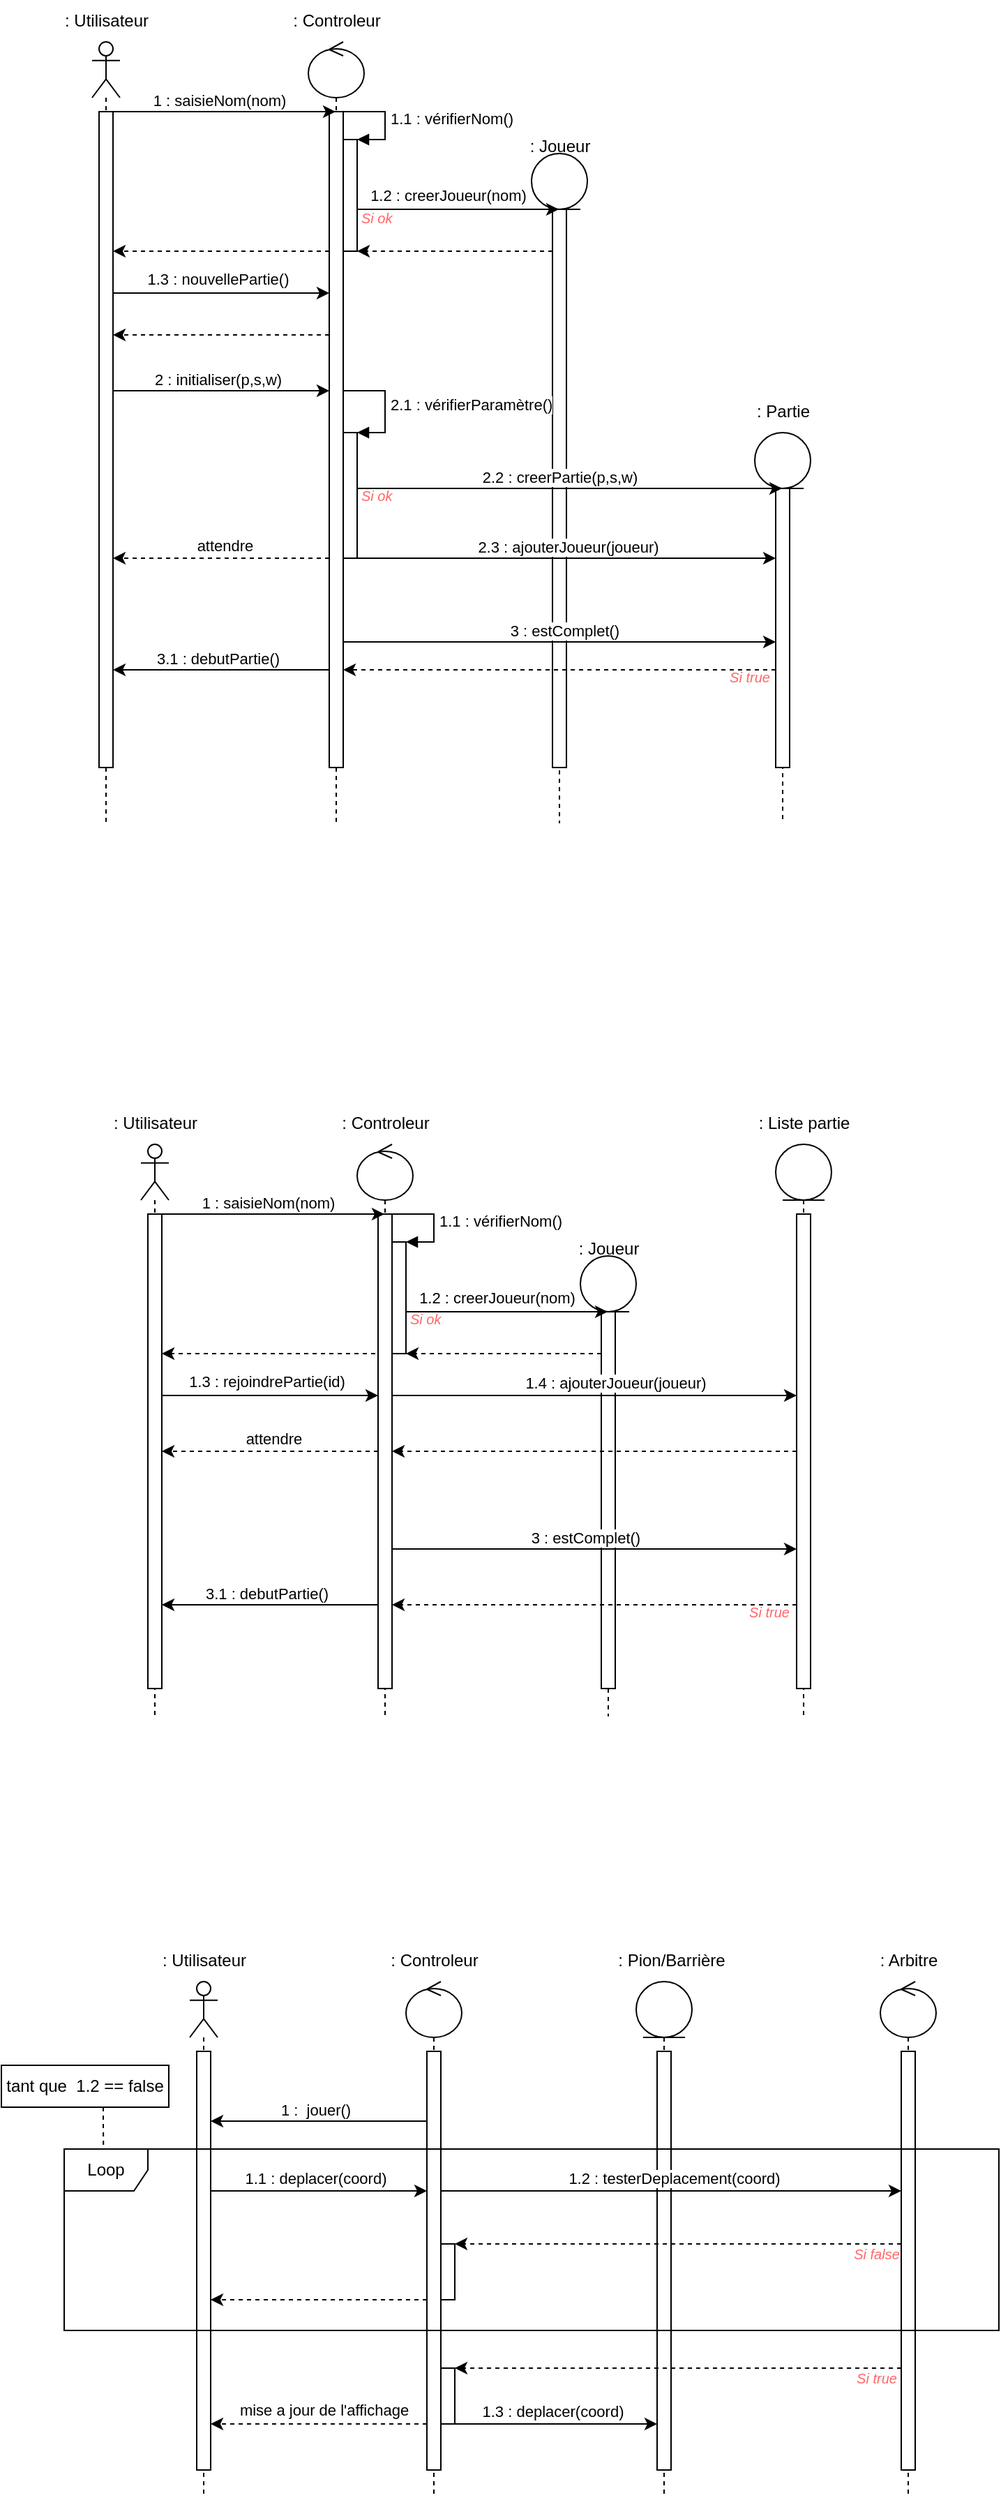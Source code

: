 <mxfile version="21.1.4" type="github">
  <diagram name="Page-1" id="2YBvvXClWsGukQMizWep">
    <mxGraphModel dx="1500" dy="864" grid="1" gridSize="10" guides="1" tooltips="1" connect="1" arrows="1" fold="1" page="1" pageScale="1" pageWidth="850" pageHeight="1100" math="0" shadow="0">
      <root>
        <mxCell id="0" />
        <mxCell id="1" parent="0" />
        <mxCell id="uVXBUryUWw3osGIclSlN-1" value="" style="shape=umlLifeline;perimeter=lifelinePerimeter;whiteSpace=wrap;html=1;container=1;dropTarget=0;collapsible=0;recursiveResize=0;outlineConnect=0;portConstraint=eastwest;newEdgeStyle={&quot;edgeStyle&quot;:&quot;elbowEdgeStyle&quot;,&quot;elbow&quot;:&quot;vertical&quot;,&quot;curved&quot;:0,&quot;rounded&quot;:0};participant=umlActor;" parent="1" vertex="1">
          <mxGeometry x="110" y="120" width="20" height="560" as="geometry" />
        </mxCell>
        <mxCell id="uVXBUryUWw3osGIclSlN-98" style="edgeStyle=elbowEdgeStyle;rounded=0;orthogonalLoop=1;jettySize=auto;html=1;elbow=vertical;curved=0;" parent="uVXBUryUWw3osGIclSlN-1" source="uVXBUryUWw3osGIclSlN-17" edge="1">
          <mxGeometry relative="1" as="geometry">
            <mxPoint x="170" y="180" as="targetPoint" />
          </mxGeometry>
        </mxCell>
        <mxCell id="uVXBUryUWw3osGIclSlN-99" value="1.3 : nouvellePartie()" style="edgeLabel;html=1;align=center;verticalAlign=middle;resizable=0;points=[];" parent="uVXBUryUWw3osGIclSlN-98" vertex="1" connectable="0">
          <mxGeometry x="-0.54" relative="1" as="geometry">
            <mxPoint x="39" y="-10" as="offset" />
          </mxGeometry>
        </mxCell>
        <mxCell id="uVXBUryUWw3osGIclSlN-17" value="" style="html=1;points=[];perimeter=orthogonalPerimeter;outlineConnect=0;targetShapes=umlLifeline;portConstraint=eastwest;newEdgeStyle={&quot;edgeStyle&quot;:&quot;elbowEdgeStyle&quot;,&quot;elbow&quot;:&quot;vertical&quot;,&quot;curved&quot;:0,&quot;rounded&quot;:0};" parent="uVXBUryUWw3osGIclSlN-1" vertex="1">
          <mxGeometry x="5" y="50" width="10" height="470" as="geometry" />
        </mxCell>
        <mxCell id="uVXBUryUWw3osGIclSlN-2" value="" style="shape=umlLifeline;perimeter=lifelinePerimeter;whiteSpace=wrap;html=1;container=1;dropTarget=0;collapsible=0;recursiveResize=0;outlineConnect=0;portConstraint=eastwest;newEdgeStyle={&quot;edgeStyle&quot;:&quot;elbowEdgeStyle&quot;,&quot;elbow&quot;:&quot;vertical&quot;,&quot;curved&quot;:0,&quot;rounded&quot;:0};participant=umlEntity;" parent="1" vertex="1">
          <mxGeometry x="425" y="200" width="40" height="480" as="geometry" />
        </mxCell>
        <mxCell id="uVXBUryUWw3osGIclSlN-23" value="" style="html=1;points=[];perimeter=orthogonalPerimeter;outlineConnect=0;targetShapes=umlLifeline;portConstraint=eastwest;newEdgeStyle={&quot;edgeStyle&quot;:&quot;elbowEdgeStyle&quot;,&quot;elbow&quot;:&quot;vertical&quot;,&quot;curved&quot;:0,&quot;rounded&quot;:0};" parent="uVXBUryUWw3osGIclSlN-2" vertex="1">
          <mxGeometry x="15" y="40" width="10" height="400" as="geometry" />
        </mxCell>
        <mxCell id="uVXBUryUWw3osGIclSlN-3" value=": Utilisateur" style="text;html=1;align=center;verticalAlign=middle;resizable=0;points=[];autosize=1;strokeColor=none;fillColor=none;" parent="1" vertex="1">
          <mxGeometry x="80" y="90" width="80" height="30" as="geometry" />
        </mxCell>
        <mxCell id="uVXBUryUWw3osGIclSlN-4" value=": Joueur" style="text;html=1;align=center;verticalAlign=middle;resizable=0;points=[];autosize=1;strokeColor=none;fillColor=none;" parent="1" vertex="1">
          <mxGeometry x="410" y="180" width="70" height="30" as="geometry" />
        </mxCell>
        <mxCell id="uVXBUryUWw3osGIclSlN-5" value="" style="shape=umlLifeline;perimeter=lifelinePerimeter;whiteSpace=wrap;html=1;container=1;dropTarget=0;collapsible=0;recursiveResize=0;outlineConnect=0;portConstraint=eastwest;newEdgeStyle={&quot;edgeStyle&quot;:&quot;elbowEdgeStyle&quot;,&quot;elbow&quot;:&quot;vertical&quot;,&quot;curved&quot;:0,&quot;rounded&quot;:0};participant=umlEntity;" parent="1" vertex="1">
          <mxGeometry x="585" y="400" width="40" height="280" as="geometry" />
        </mxCell>
        <mxCell id="uVXBUryUWw3osGIclSlN-35" value="" style="html=1;points=[];perimeter=orthogonalPerimeter;outlineConnect=0;targetShapes=umlLifeline;portConstraint=eastwest;newEdgeStyle={&quot;edgeStyle&quot;:&quot;elbowEdgeStyle&quot;,&quot;elbow&quot;:&quot;vertical&quot;,&quot;curved&quot;:0,&quot;rounded&quot;:0};" parent="uVXBUryUWw3osGIclSlN-5" vertex="1">
          <mxGeometry x="15" y="40" width="10" height="200" as="geometry" />
        </mxCell>
        <mxCell id="uVXBUryUWw3osGIclSlN-6" value=": Partie" style="text;html=1;align=center;verticalAlign=middle;resizable=0;points=[];autosize=1;strokeColor=none;fillColor=none;" parent="1" vertex="1">
          <mxGeometry x="575" y="370" width="60" height="30" as="geometry" />
        </mxCell>
        <mxCell id="uVXBUryUWw3osGIclSlN-9" value="" style="shape=umlLifeline;perimeter=lifelinePerimeter;whiteSpace=wrap;html=1;container=1;dropTarget=0;collapsible=0;recursiveResize=0;outlineConnect=0;portConstraint=eastwest;newEdgeStyle={&quot;edgeStyle&quot;:&quot;elbowEdgeStyle&quot;,&quot;elbow&quot;:&quot;vertical&quot;,&quot;curved&quot;:0,&quot;rounded&quot;:0};participant=umlControl;" parent="1" vertex="1">
          <mxGeometry x="265" y="120" width="40" height="560" as="geometry" />
        </mxCell>
        <mxCell id="uVXBUryUWw3osGIclSlN-18" value="" style="html=1;points=[];perimeter=orthogonalPerimeter;outlineConnect=0;targetShapes=umlLifeline;portConstraint=eastwest;newEdgeStyle={&quot;edgeStyle&quot;:&quot;elbowEdgeStyle&quot;,&quot;elbow&quot;:&quot;vertical&quot;,&quot;curved&quot;:0,&quot;rounded&quot;:0};" parent="uVXBUryUWw3osGIclSlN-9" vertex="1">
          <mxGeometry x="15" y="50" width="10" height="470" as="geometry" />
        </mxCell>
        <mxCell id="uVXBUryUWw3osGIclSlN-19" value="" style="html=1;points=[];perimeter=orthogonalPerimeter;outlineConnect=0;targetShapes=umlLifeline;portConstraint=eastwest;newEdgeStyle={&quot;edgeStyle&quot;:&quot;elbowEdgeStyle&quot;,&quot;elbow&quot;:&quot;vertical&quot;,&quot;curved&quot;:0,&quot;rounded&quot;:0};" parent="uVXBUryUWw3osGIclSlN-9" vertex="1">
          <mxGeometry x="25" y="70" width="10" height="80" as="geometry" />
        </mxCell>
        <mxCell id="uVXBUryUWw3osGIclSlN-20" value="1.1 : vérifierNom()" style="html=1;align=left;spacingLeft=2;endArrow=block;rounded=0;edgeStyle=orthogonalEdgeStyle;curved=0;rounded=0;" parent="uVXBUryUWw3osGIclSlN-9" source="uVXBUryUWw3osGIclSlN-18" target="uVXBUryUWw3osGIclSlN-19" edge="1">
          <mxGeometry relative="1" as="geometry">
            <mxPoint x="45" y="70" as="sourcePoint" />
            <Array as="points">
              <mxPoint x="55" y="50" />
              <mxPoint x="55" y="70" />
            </Array>
          </mxGeometry>
        </mxCell>
        <mxCell id="uVXBUryUWw3osGIclSlN-31" value="" style="html=1;points=[];perimeter=orthogonalPerimeter;outlineConnect=0;targetShapes=umlLifeline;portConstraint=eastwest;newEdgeStyle={&quot;edgeStyle&quot;:&quot;elbowEdgeStyle&quot;,&quot;elbow&quot;:&quot;vertical&quot;,&quot;curved&quot;:0,&quot;rounded&quot;:0};" parent="uVXBUryUWw3osGIclSlN-9" vertex="1">
          <mxGeometry x="25" y="280" width="10" height="90" as="geometry" />
        </mxCell>
        <mxCell id="uVXBUryUWw3osGIclSlN-32" value="2.1 : vérifierParamètre()" style="html=1;align=left;spacingLeft=2;endArrow=block;rounded=0;edgeStyle=orthogonalEdgeStyle;curved=0;rounded=0;" parent="uVXBUryUWw3osGIclSlN-9" source="uVXBUryUWw3osGIclSlN-18" target="uVXBUryUWw3osGIclSlN-31" edge="1">
          <mxGeometry relative="1" as="geometry">
            <mxPoint x="45" y="300" as="sourcePoint" />
            <Array as="points">
              <mxPoint x="55" y="250" />
              <mxPoint x="55" y="280" />
            </Array>
          </mxGeometry>
        </mxCell>
        <mxCell id="uVXBUryUWw3osGIclSlN-10" value=": Controleur" style="text;html=1;align=center;verticalAlign=middle;resizable=0;points=[];autosize=1;strokeColor=none;fillColor=none;" parent="1" vertex="1">
          <mxGeometry x="240" y="90" width="90" height="30" as="geometry" />
        </mxCell>
        <mxCell id="uVXBUryUWw3osGIclSlN-11" style="edgeStyle=elbowEdgeStyle;rounded=0;orthogonalLoop=1;jettySize=auto;html=1;elbow=vertical;curved=0;" parent="1" source="uVXBUryUWw3osGIclSlN-1" target="uVXBUryUWw3osGIclSlN-9" edge="1">
          <mxGeometry relative="1" as="geometry">
            <Array as="points">
              <mxPoint x="230" y="170" />
              <mxPoint x="210" y="200" />
            </Array>
          </mxGeometry>
        </mxCell>
        <mxCell id="uVXBUryUWw3osGIclSlN-14" value="1 : saisieNom(nom)" style="edgeLabel;html=1;align=center;verticalAlign=middle;resizable=0;points=[];" parent="uVXBUryUWw3osGIclSlN-11" vertex="1" connectable="0">
          <mxGeometry x="-0.254" y="2" relative="1" as="geometry">
            <mxPoint x="19" y="-6" as="offset" />
          </mxGeometry>
        </mxCell>
        <mxCell id="uVXBUryUWw3osGIclSlN-21" style="edgeStyle=elbowEdgeStyle;rounded=0;orthogonalLoop=1;jettySize=auto;html=1;elbow=vertical;curved=0;" parent="1" target="uVXBUryUWw3osGIclSlN-2" edge="1">
          <mxGeometry relative="1" as="geometry">
            <mxPoint x="300" y="270" as="sourcePoint" />
            <Array as="points">
              <mxPoint x="420" y="240" />
              <mxPoint x="410" y="270" />
            </Array>
          </mxGeometry>
        </mxCell>
        <mxCell id="uVXBUryUWw3osGIclSlN-22" value="1.2 : creerJoueur(nom)" style="edgeLabel;html=1;align=center;verticalAlign=middle;resizable=0;points=[];" parent="uVXBUryUWw3osGIclSlN-21" vertex="1" connectable="0">
          <mxGeometry x="-0.07" y="1" relative="1" as="geometry">
            <mxPoint x="14" y="-9" as="offset" />
          </mxGeometry>
        </mxCell>
        <mxCell id="uVXBUryUWw3osGIclSlN-24" style="edgeStyle=elbowEdgeStyle;rounded=0;orthogonalLoop=1;jettySize=auto;html=1;elbow=vertical;curved=0;dashed=1;" parent="1" source="uVXBUryUWw3osGIclSlN-23" target="uVXBUryUWw3osGIclSlN-19" edge="1">
          <mxGeometry relative="1" as="geometry">
            <mxPoint x="300" y="300" as="targetPoint" />
            <Array as="points">
              <mxPoint x="390" y="270" />
              <mxPoint x="340" y="290" />
              <mxPoint x="380" y="300" />
              <mxPoint x="370" y="290" />
              <mxPoint x="340" y="300" />
              <mxPoint x="350" y="300" />
            </Array>
          </mxGeometry>
        </mxCell>
        <mxCell id="uVXBUryUWw3osGIclSlN-27" style="edgeStyle=elbowEdgeStyle;rounded=0;orthogonalLoop=1;jettySize=auto;html=1;elbow=vertical;curved=0;dashed=1;" parent="1" source="uVXBUryUWw3osGIclSlN-18" target="uVXBUryUWw3osGIclSlN-17" edge="1">
          <mxGeometry relative="1" as="geometry">
            <Array as="points">
              <mxPoint x="220" y="330" />
              <mxPoint x="270" y="340" />
              <mxPoint x="210" y="330" />
              <mxPoint x="200" y="310" />
              <mxPoint x="170" y="310" />
            </Array>
          </mxGeometry>
        </mxCell>
        <mxCell id="uVXBUryUWw3osGIclSlN-29" style="edgeStyle=elbowEdgeStyle;rounded=0;orthogonalLoop=1;jettySize=auto;html=1;elbow=vertical;curved=0;" parent="1" source="uVXBUryUWw3osGIclSlN-17" target="uVXBUryUWw3osGIclSlN-18" edge="1">
          <mxGeometry relative="1" as="geometry">
            <Array as="points">
              <mxPoint x="210" y="370" />
            </Array>
          </mxGeometry>
        </mxCell>
        <mxCell id="uVXBUryUWw3osGIclSlN-30" value="2 : initialiser(p,s,w)" style="edgeLabel;html=1;align=center;verticalAlign=middle;resizable=0;points=[];" parent="uVXBUryUWw3osGIclSlN-29" vertex="1" connectable="0">
          <mxGeometry x="-0.11" y="4" relative="1" as="geometry">
            <mxPoint x="6" y="-4" as="offset" />
          </mxGeometry>
        </mxCell>
        <mxCell id="uVXBUryUWw3osGIclSlN-33" value="&lt;font style=&quot;font-size: 10px;&quot;&gt;&lt;i&gt;Si ok&amp;nbsp;&lt;/i&gt;&lt;/font&gt;" style="text;html=1;align=center;verticalAlign=middle;resizable=0;points=[];autosize=1;strokeColor=none;fillColor=none;fontColor=#FF6666;" parent="1" vertex="1">
          <mxGeometry x="290" y="231" width="50" height="30" as="geometry" />
        </mxCell>
        <mxCell id="uVXBUryUWw3osGIclSlN-34" style="edgeStyle=elbowEdgeStyle;rounded=0;orthogonalLoop=1;jettySize=auto;html=1;elbow=vertical;curved=0;" parent="1" source="uVXBUryUWw3osGIclSlN-31" target="uVXBUryUWw3osGIclSlN-5" edge="1">
          <mxGeometry relative="1" as="geometry">
            <Array as="points">
              <mxPoint x="430" y="440" />
            </Array>
          </mxGeometry>
        </mxCell>
        <mxCell id="uVXBUryUWw3osGIclSlN-37" value="2.2 : creerPartie(p,s,w)" style="edgeLabel;html=1;align=center;verticalAlign=middle;resizable=0;points=[];" parent="uVXBUryUWw3osGIclSlN-34" vertex="1" connectable="0">
          <mxGeometry x="-0.337" y="4" relative="1" as="geometry">
            <mxPoint x="44" y="-4" as="offset" />
          </mxGeometry>
        </mxCell>
        <mxCell id="uVXBUryUWw3osGIclSlN-36" value="&lt;font style=&quot;font-size: 10px;&quot;&gt;&lt;i&gt;Si ok&amp;nbsp;&lt;/i&gt;&lt;/font&gt;" style="text;html=1;align=center;verticalAlign=middle;resizable=0;points=[];autosize=1;strokeColor=none;fillColor=none;fontColor=#FF6666;" parent="1" vertex="1">
          <mxGeometry x="290" y="430" width="50" height="30" as="geometry" />
        </mxCell>
        <mxCell id="uVXBUryUWw3osGIclSlN-39" style="edgeStyle=elbowEdgeStyle;rounded=0;orthogonalLoop=1;jettySize=auto;html=1;elbow=vertical;curved=0;dashed=1;" parent="1" source="uVXBUryUWw3osGIclSlN-18" target="uVXBUryUWw3osGIclSlN-17" edge="1">
          <mxGeometry relative="1" as="geometry">
            <mxPoint x="160" y="510" as="targetPoint" />
            <Array as="points">
              <mxPoint x="210" y="490" />
            </Array>
          </mxGeometry>
        </mxCell>
        <mxCell id="uVXBUryUWw3osGIclSlN-47" value="attendre" style="edgeLabel;html=1;align=center;verticalAlign=middle;resizable=0;points=[];" parent="uVXBUryUWw3osGIclSlN-39" vertex="1" connectable="0">
          <mxGeometry x="0.419" y="3" relative="1" as="geometry">
            <mxPoint x="35" y="-12" as="offset" />
          </mxGeometry>
        </mxCell>
        <mxCell id="uVXBUryUWw3osGIclSlN-44" style="edgeStyle=elbowEdgeStyle;rounded=0;orthogonalLoop=1;jettySize=auto;html=1;elbow=vertical;curved=0;startArrow=classic;startFill=1;endArrow=none;endFill=0;" parent="1" source="uVXBUryUWw3osGIclSlN-35" target="uVXBUryUWw3osGIclSlN-31" edge="1">
          <mxGeometry relative="1" as="geometry">
            <Array as="points">
              <mxPoint x="530" y="490" />
            </Array>
          </mxGeometry>
        </mxCell>
        <mxCell id="uVXBUryUWw3osGIclSlN-45" value="2.3 : ajouterJoueur(joueur)" style="edgeLabel;html=1;align=center;verticalAlign=middle;resizable=0;points=[];" parent="uVXBUryUWw3osGIclSlN-44" vertex="1" connectable="0">
          <mxGeometry x="-0.253" y="-2" relative="1" as="geometry">
            <mxPoint x="-37" y="-6" as="offset" />
          </mxGeometry>
        </mxCell>
        <mxCell id="uVXBUryUWw3osGIclSlN-49" style="edgeStyle=elbowEdgeStyle;rounded=0;orthogonalLoop=1;jettySize=auto;html=1;elbow=vertical;curved=0;" parent="1" source="uVXBUryUWw3osGIclSlN-18" edge="1">
          <mxGeometry relative="1" as="geometry">
            <mxPoint x="600" y="550" as="targetPoint" />
            <Array as="points">
              <mxPoint x="500" y="550" />
            </Array>
          </mxGeometry>
        </mxCell>
        <mxCell id="uVXBUryUWw3osGIclSlN-50" value="3 : estComplet()&amp;nbsp;" style="edgeLabel;html=1;align=center;verticalAlign=middle;resizable=0;points=[];" parent="uVXBUryUWw3osGIclSlN-49" vertex="1" connectable="0">
          <mxGeometry x="0.249" y="2" relative="1" as="geometry">
            <mxPoint x="-34" y="-6" as="offset" />
          </mxGeometry>
        </mxCell>
        <mxCell id="uVXBUryUWw3osGIclSlN-51" style="edgeStyle=elbowEdgeStyle;rounded=0;orthogonalLoop=1;jettySize=auto;html=1;elbow=vertical;curved=0;dashed=1;" parent="1" source="uVXBUryUWw3osGIclSlN-35" target="uVXBUryUWw3osGIclSlN-18" edge="1">
          <mxGeometry relative="1" as="geometry">
            <mxPoint x="320" y="610" as="targetPoint" />
            <Array as="points">
              <mxPoint x="560" y="570" />
              <mxPoint x="530" y="580" />
              <mxPoint x="440" y="610" />
            </Array>
          </mxGeometry>
        </mxCell>
        <mxCell id="uVXBUryUWw3osGIclSlN-53" style="edgeStyle=elbowEdgeStyle;rounded=0;orthogonalLoop=1;jettySize=auto;html=1;elbow=vertical;curved=0;" parent="1" source="uVXBUryUWw3osGIclSlN-18" target="uVXBUryUWw3osGIclSlN-17" edge="1">
          <mxGeometry relative="1" as="geometry">
            <mxPoint x="130" y="570" as="targetPoint" />
            <Array as="points">
              <mxPoint x="210" y="570" />
            </Array>
          </mxGeometry>
        </mxCell>
        <mxCell id="uVXBUryUWw3osGIclSlN-54" value="3.1 : debutPartie()" style="edgeLabel;html=1;align=center;verticalAlign=middle;resizable=0;points=[];" parent="uVXBUryUWw3osGIclSlN-53" vertex="1" connectable="0">
          <mxGeometry x="0.166" y="3" relative="1" as="geometry">
            <mxPoint x="10" y="-11" as="offset" />
          </mxGeometry>
        </mxCell>
        <mxCell id="uVXBUryUWw3osGIclSlN-55" value="&lt;font style=&quot;font-size: 10px;&quot;&gt;&lt;i&gt;Si true&lt;/i&gt;&lt;/font&gt;" style="text;html=1;align=center;verticalAlign=middle;resizable=0;points=[];autosize=1;strokeColor=none;fillColor=none;fontColor=#FF6666;" parent="1" vertex="1">
          <mxGeometry x="556" y="560" width="50" height="30" as="geometry" />
        </mxCell>
        <mxCell id="uVXBUryUWw3osGIclSlN-96" style="edgeStyle=elbowEdgeStyle;rounded=0;orthogonalLoop=1;jettySize=auto;html=1;elbow=vertical;curved=0;dashed=1;" parent="1" target="uVXBUryUWw3osGIclSlN-17" edge="1">
          <mxGeometry relative="1" as="geometry">
            <mxPoint x="280" y="270" as="sourcePoint" />
            <Array as="points">
              <mxPoint x="200" y="270" />
              <mxPoint x="240" y="310" />
            </Array>
          </mxGeometry>
        </mxCell>
        <mxCell id="uVXBUryUWw3osGIclSlN-100" value="" style="shape=umlLifeline;perimeter=lifelinePerimeter;whiteSpace=wrap;html=1;container=1;dropTarget=0;collapsible=0;recursiveResize=0;outlineConnect=0;portConstraint=eastwest;newEdgeStyle={&quot;edgeStyle&quot;:&quot;elbowEdgeStyle&quot;,&quot;elbow&quot;:&quot;vertical&quot;,&quot;curved&quot;:0,&quot;rounded&quot;:0};participant=umlActor;" parent="1" vertex="1">
          <mxGeometry x="145" y="910" width="20" height="410" as="geometry" />
        </mxCell>
        <mxCell id="uVXBUryUWw3osGIclSlN-101" style="edgeStyle=elbowEdgeStyle;rounded=0;orthogonalLoop=1;jettySize=auto;html=1;elbow=vertical;curved=0;" parent="uVXBUryUWw3osGIclSlN-100" source="uVXBUryUWw3osGIclSlN-103" edge="1">
          <mxGeometry relative="1" as="geometry">
            <mxPoint x="170" y="180" as="targetPoint" />
          </mxGeometry>
        </mxCell>
        <mxCell id="uVXBUryUWw3osGIclSlN-102" value="1.3 : rejoindrePartie(id)" style="edgeLabel;html=1;align=center;verticalAlign=middle;resizable=0;points=[];" parent="uVXBUryUWw3osGIclSlN-101" vertex="1" connectable="0">
          <mxGeometry x="-0.54" relative="1" as="geometry">
            <mxPoint x="39" y="-10" as="offset" />
          </mxGeometry>
        </mxCell>
        <mxCell id="uVXBUryUWw3osGIclSlN-103" value="" style="html=1;points=[];perimeter=orthogonalPerimeter;outlineConnect=0;targetShapes=umlLifeline;portConstraint=eastwest;newEdgeStyle={&quot;edgeStyle&quot;:&quot;elbowEdgeStyle&quot;,&quot;elbow&quot;:&quot;vertical&quot;,&quot;curved&quot;:0,&quot;rounded&quot;:0};" parent="uVXBUryUWw3osGIclSlN-100" vertex="1">
          <mxGeometry x="5" y="50" width="10" height="340" as="geometry" />
        </mxCell>
        <mxCell id="uVXBUryUWw3osGIclSlN-104" value="" style="shape=umlLifeline;perimeter=lifelinePerimeter;whiteSpace=wrap;html=1;container=1;dropTarget=0;collapsible=0;recursiveResize=0;outlineConnect=0;portConstraint=eastwest;newEdgeStyle={&quot;edgeStyle&quot;:&quot;elbowEdgeStyle&quot;,&quot;elbow&quot;:&quot;vertical&quot;,&quot;curved&quot;:0,&quot;rounded&quot;:0};participant=umlEntity;" parent="1" vertex="1">
          <mxGeometry x="460" y="990" width="40" height="330" as="geometry" />
        </mxCell>
        <mxCell id="uVXBUryUWw3osGIclSlN-105" value="" style="html=1;points=[];perimeter=orthogonalPerimeter;outlineConnect=0;targetShapes=umlLifeline;portConstraint=eastwest;newEdgeStyle={&quot;edgeStyle&quot;:&quot;elbowEdgeStyle&quot;,&quot;elbow&quot;:&quot;vertical&quot;,&quot;curved&quot;:0,&quot;rounded&quot;:0};" parent="uVXBUryUWw3osGIclSlN-104" vertex="1">
          <mxGeometry x="15" y="40" width="10" height="270" as="geometry" />
        </mxCell>
        <mxCell id="uVXBUryUWw3osGIclSlN-106" value=": Utilisateur" style="text;html=1;align=center;verticalAlign=middle;resizable=0;points=[];autosize=1;strokeColor=none;fillColor=none;" parent="1" vertex="1">
          <mxGeometry x="115" y="880" width="80" height="30" as="geometry" />
        </mxCell>
        <mxCell id="uVXBUryUWw3osGIclSlN-107" value=": Joueur" style="text;html=1;align=center;verticalAlign=middle;resizable=0;points=[];autosize=1;strokeColor=none;fillColor=none;" parent="1" vertex="1">
          <mxGeometry x="445" y="970" width="70" height="30" as="geometry" />
        </mxCell>
        <mxCell id="uVXBUryUWw3osGIclSlN-108" value="" style="shape=umlLifeline;perimeter=lifelinePerimeter;whiteSpace=wrap;html=1;container=1;dropTarget=0;collapsible=0;recursiveResize=0;outlineConnect=0;portConstraint=eastwest;newEdgeStyle={&quot;edgeStyle&quot;:&quot;elbowEdgeStyle&quot;,&quot;elbow&quot;:&quot;vertical&quot;,&quot;curved&quot;:0,&quot;rounded&quot;:0};participant=umlEntity;" parent="1" vertex="1">
          <mxGeometry x="600" y="910" width="40" height="410" as="geometry" />
        </mxCell>
        <mxCell id="uVXBUryUWw3osGIclSlN-109" value="" style="html=1;points=[];perimeter=orthogonalPerimeter;outlineConnect=0;targetShapes=umlLifeline;portConstraint=eastwest;newEdgeStyle={&quot;edgeStyle&quot;:&quot;elbowEdgeStyle&quot;,&quot;elbow&quot;:&quot;vertical&quot;,&quot;curved&quot;:0,&quot;rounded&quot;:0};" parent="uVXBUryUWw3osGIclSlN-108" vertex="1">
          <mxGeometry x="15" y="50" width="10" height="340" as="geometry" />
        </mxCell>
        <mxCell id="uVXBUryUWw3osGIclSlN-110" value=": Liste partie" style="text;html=1;align=center;verticalAlign=middle;resizable=0;points=[];autosize=1;strokeColor=none;fillColor=none;" parent="1" vertex="1">
          <mxGeometry x="575" y="880" width="90" height="30" as="geometry" />
        </mxCell>
        <mxCell id="uVXBUryUWw3osGIclSlN-111" value="" style="shape=umlLifeline;perimeter=lifelinePerimeter;whiteSpace=wrap;html=1;container=1;dropTarget=0;collapsible=0;recursiveResize=0;outlineConnect=0;portConstraint=eastwest;newEdgeStyle={&quot;edgeStyle&quot;:&quot;elbowEdgeStyle&quot;,&quot;elbow&quot;:&quot;vertical&quot;,&quot;curved&quot;:0,&quot;rounded&quot;:0};participant=umlControl;" parent="1" vertex="1">
          <mxGeometry x="300" y="910" width="40" height="410" as="geometry" />
        </mxCell>
        <mxCell id="uVXBUryUWw3osGIclSlN-112" value="" style="html=1;points=[];perimeter=orthogonalPerimeter;outlineConnect=0;targetShapes=umlLifeline;portConstraint=eastwest;newEdgeStyle={&quot;edgeStyle&quot;:&quot;elbowEdgeStyle&quot;,&quot;elbow&quot;:&quot;vertical&quot;,&quot;curved&quot;:0,&quot;rounded&quot;:0};" parent="uVXBUryUWw3osGIclSlN-111" vertex="1">
          <mxGeometry x="15" y="50" width="10" height="340" as="geometry" />
        </mxCell>
        <mxCell id="uVXBUryUWw3osGIclSlN-113" value="" style="html=1;points=[];perimeter=orthogonalPerimeter;outlineConnect=0;targetShapes=umlLifeline;portConstraint=eastwest;newEdgeStyle={&quot;edgeStyle&quot;:&quot;elbowEdgeStyle&quot;,&quot;elbow&quot;:&quot;vertical&quot;,&quot;curved&quot;:0,&quot;rounded&quot;:0};" parent="uVXBUryUWw3osGIclSlN-111" vertex="1">
          <mxGeometry x="25" y="70" width="10" height="80" as="geometry" />
        </mxCell>
        <mxCell id="uVXBUryUWw3osGIclSlN-114" value="1.1 : vérifierNom()" style="html=1;align=left;spacingLeft=2;endArrow=block;rounded=0;edgeStyle=orthogonalEdgeStyle;curved=0;rounded=0;" parent="uVXBUryUWw3osGIclSlN-111" source="uVXBUryUWw3osGIclSlN-112" target="uVXBUryUWw3osGIclSlN-113" edge="1">
          <mxGeometry relative="1" as="geometry">
            <mxPoint x="45" y="70" as="sourcePoint" />
            <Array as="points">
              <mxPoint x="55" y="50" />
              <mxPoint x="55" y="70" />
            </Array>
          </mxGeometry>
        </mxCell>
        <mxCell id="uVXBUryUWw3osGIclSlN-117" value=": Controleur" style="text;html=1;align=center;verticalAlign=middle;resizable=0;points=[];autosize=1;strokeColor=none;fillColor=none;" parent="1" vertex="1">
          <mxGeometry x="275" y="880" width="90" height="30" as="geometry" />
        </mxCell>
        <mxCell id="uVXBUryUWw3osGIclSlN-118" style="edgeStyle=elbowEdgeStyle;rounded=0;orthogonalLoop=1;jettySize=auto;html=1;elbow=vertical;curved=0;" parent="1" source="uVXBUryUWw3osGIclSlN-100" target="uVXBUryUWw3osGIclSlN-111" edge="1">
          <mxGeometry relative="1" as="geometry">
            <Array as="points">
              <mxPoint x="265" y="960" />
              <mxPoint x="245" y="990" />
            </Array>
          </mxGeometry>
        </mxCell>
        <mxCell id="uVXBUryUWw3osGIclSlN-119" value="1 : saisieNom(nom)" style="edgeLabel;html=1;align=center;verticalAlign=middle;resizable=0;points=[];" parent="uVXBUryUWw3osGIclSlN-118" vertex="1" connectable="0">
          <mxGeometry x="-0.254" y="2" relative="1" as="geometry">
            <mxPoint x="19" y="-6" as="offset" />
          </mxGeometry>
        </mxCell>
        <mxCell id="uVXBUryUWw3osGIclSlN-120" style="edgeStyle=elbowEdgeStyle;rounded=0;orthogonalLoop=1;jettySize=auto;html=1;elbow=vertical;curved=0;" parent="1" target="uVXBUryUWw3osGIclSlN-104" edge="1">
          <mxGeometry relative="1" as="geometry">
            <mxPoint x="335" y="1060" as="sourcePoint" />
            <Array as="points">
              <mxPoint x="455" y="1030" />
              <mxPoint x="445" y="1060" />
            </Array>
          </mxGeometry>
        </mxCell>
        <mxCell id="uVXBUryUWw3osGIclSlN-121" value="1.2 : creerJoueur(nom)" style="edgeLabel;html=1;align=center;verticalAlign=middle;resizable=0;points=[];" parent="uVXBUryUWw3osGIclSlN-120" vertex="1" connectable="0">
          <mxGeometry x="-0.07" y="1" relative="1" as="geometry">
            <mxPoint x="14" y="-9" as="offset" />
          </mxGeometry>
        </mxCell>
        <mxCell id="uVXBUryUWw3osGIclSlN-122" style="edgeStyle=elbowEdgeStyle;rounded=0;orthogonalLoop=1;jettySize=auto;html=1;elbow=vertical;curved=0;dashed=1;" parent="1" source="uVXBUryUWw3osGIclSlN-105" target="uVXBUryUWw3osGIclSlN-113" edge="1">
          <mxGeometry relative="1" as="geometry">
            <mxPoint x="335" y="1090" as="targetPoint" />
            <Array as="points">
              <mxPoint x="425" y="1060" />
              <mxPoint x="375" y="1080" />
              <mxPoint x="415" y="1090" />
              <mxPoint x="405" y="1080" />
              <mxPoint x="375" y="1090" />
              <mxPoint x="385" y="1090" />
            </Array>
          </mxGeometry>
        </mxCell>
        <mxCell id="uVXBUryUWw3osGIclSlN-127" value="&lt;font style=&quot;font-size: 10px;&quot;&gt;&lt;i&gt;Si ok&amp;nbsp;&lt;/i&gt;&lt;/font&gt;" style="text;html=1;align=center;verticalAlign=middle;resizable=0;points=[];autosize=1;strokeColor=none;fillColor=none;fontColor=#FF6666;" parent="1" vertex="1">
          <mxGeometry x="325" y="1020" width="50" height="30" as="geometry" />
        </mxCell>
        <mxCell id="uVXBUryUWw3osGIclSlN-141" style="edgeStyle=elbowEdgeStyle;rounded=0;orthogonalLoop=1;jettySize=auto;html=1;elbow=vertical;curved=0;dashed=1;" parent="1" target="uVXBUryUWw3osGIclSlN-103" edge="1">
          <mxGeometry relative="1" as="geometry">
            <mxPoint x="315" y="1100" as="sourcePoint" />
            <Array as="points">
              <mxPoint x="235" y="1060" />
              <mxPoint x="275" y="1100" />
            </Array>
          </mxGeometry>
        </mxCell>
        <mxCell id="uVXBUryUWw3osGIclSlN-143" style="edgeStyle=elbowEdgeStyle;rounded=0;orthogonalLoop=1;jettySize=auto;html=1;elbow=vertical;curved=0;" parent="1" source="uVXBUryUWw3osGIclSlN-112" target="uVXBUryUWw3osGIclSlN-109" edge="1">
          <mxGeometry relative="1" as="geometry">
            <Array as="points">
              <mxPoint x="520" y="1090" />
            </Array>
          </mxGeometry>
        </mxCell>
        <mxCell id="uVXBUryUWw3osGIclSlN-144" value="1.4 : ajouterJoueur(joueur)" style="edgeLabel;html=1;align=center;verticalAlign=middle;resizable=0;points=[];" parent="uVXBUryUWw3osGIclSlN-143" vertex="1" connectable="0">
          <mxGeometry x="0.204" y="-1" relative="1" as="geometry">
            <mxPoint x="-15" y="-10" as="offset" />
          </mxGeometry>
        </mxCell>
        <mxCell id="ZkTO5Qq5fa8eV8hUUebz-2" style="edgeStyle=elbowEdgeStyle;rounded=0;orthogonalLoop=1;jettySize=auto;html=1;elbow=vertical;curved=0;dashed=1;" edge="1" parent="1">
          <mxGeometry relative="1" as="geometry">
            <mxPoint x="160" y="1130" as="targetPoint" />
            <Array as="points">
              <mxPoint x="245" y="1130" />
            </Array>
            <mxPoint x="315" y="1130" as="sourcePoint" />
          </mxGeometry>
        </mxCell>
        <mxCell id="ZkTO5Qq5fa8eV8hUUebz-3" value="attendre" style="edgeLabel;html=1;align=center;verticalAlign=middle;resizable=0;points=[];" vertex="1" connectable="0" parent="ZkTO5Qq5fa8eV8hUUebz-2">
          <mxGeometry x="0.419" y="3" relative="1" as="geometry">
            <mxPoint x="35" y="-12" as="offset" />
          </mxGeometry>
        </mxCell>
        <mxCell id="ZkTO5Qq5fa8eV8hUUebz-4" style="edgeStyle=elbowEdgeStyle;rounded=0;orthogonalLoop=1;jettySize=auto;html=1;elbow=vertical;curved=0;dashed=1;" edge="1" parent="1" source="uVXBUryUWw3osGIclSlN-109">
          <mxGeometry relative="1" as="geometry">
            <mxPoint x="325" y="1130" as="targetPoint" />
            <Array as="points">
              <mxPoint x="595" y="1130" />
              <mxPoint x="565" y="1140" />
              <mxPoint x="475" y="1170" />
            </Array>
            <mxPoint x="635" y="1130" as="sourcePoint" />
          </mxGeometry>
        </mxCell>
        <mxCell id="ZkTO5Qq5fa8eV8hUUebz-5" style="edgeStyle=elbowEdgeStyle;rounded=0;orthogonalLoop=1;jettySize=auto;html=1;elbow=vertical;curved=0;" edge="1" parent="1" target="uVXBUryUWw3osGIclSlN-109">
          <mxGeometry relative="1" as="geometry">
            <mxPoint x="610" y="1180" as="targetPoint" />
            <Array as="points">
              <mxPoint x="440" y="1200" />
              <mxPoint x="535" y="1180" />
            </Array>
            <mxPoint x="325" y="1180" as="sourcePoint" />
          </mxGeometry>
        </mxCell>
        <mxCell id="ZkTO5Qq5fa8eV8hUUebz-6" value="3 : estComplet()&amp;nbsp;" style="edgeLabel;html=1;align=center;verticalAlign=middle;resizable=0;points=[];" vertex="1" connectable="0" parent="ZkTO5Qq5fa8eV8hUUebz-5">
          <mxGeometry x="0.249" y="2" relative="1" as="geometry">
            <mxPoint x="-34" y="-6" as="offset" />
          </mxGeometry>
        </mxCell>
        <mxCell id="ZkTO5Qq5fa8eV8hUUebz-7" style="edgeStyle=elbowEdgeStyle;rounded=0;orthogonalLoop=1;jettySize=auto;html=1;elbow=vertical;curved=0;dashed=1;" edge="1" parent="1" source="uVXBUryUWw3osGIclSlN-109" target="uVXBUryUWw3osGIclSlN-112">
          <mxGeometry relative="1" as="geometry">
            <mxPoint x="325" y="1200" as="targetPoint" />
            <Array as="points">
              <mxPoint x="430" y="1240" />
              <mxPoint x="520" y="1210" />
              <mxPoint x="595" y="1200" />
              <mxPoint x="565" y="1210" />
              <mxPoint x="475" y="1240" />
            </Array>
            <mxPoint x="610" y="1200" as="sourcePoint" />
          </mxGeometry>
        </mxCell>
        <mxCell id="ZkTO5Qq5fa8eV8hUUebz-9" value="&lt;font style=&quot;font-size: 10px;&quot;&gt;&lt;i&gt;Si true&lt;/i&gt;&lt;/font&gt;" style="text;html=1;align=center;verticalAlign=middle;resizable=0;points=[];autosize=1;strokeColor=none;fillColor=none;fontColor=#FF6666;" vertex="1" parent="1">
          <mxGeometry x="570" y="1230" width="50" height="30" as="geometry" />
        </mxCell>
        <mxCell id="ZkTO5Qq5fa8eV8hUUebz-10" style="edgeStyle=elbowEdgeStyle;rounded=0;orthogonalLoop=1;jettySize=auto;html=1;elbow=vertical;curved=0;" edge="1" parent="1">
          <mxGeometry relative="1" as="geometry">
            <mxPoint x="160" y="1240" as="targetPoint" />
            <Array as="points">
              <mxPoint x="245" y="1240" />
            </Array>
            <mxPoint x="315" y="1240" as="sourcePoint" />
          </mxGeometry>
        </mxCell>
        <mxCell id="ZkTO5Qq5fa8eV8hUUebz-11" value="3.1 : debutPartie()" style="edgeLabel;html=1;align=center;verticalAlign=middle;resizable=0;points=[];" vertex="1" connectable="0" parent="ZkTO5Qq5fa8eV8hUUebz-10">
          <mxGeometry x="0.166" y="3" relative="1" as="geometry">
            <mxPoint x="10" y="-11" as="offset" />
          </mxGeometry>
        </mxCell>
        <mxCell id="ZkTO5Qq5fa8eV8hUUebz-12" value="" style="shape=umlLifeline;perimeter=lifelinePerimeter;whiteSpace=wrap;html=1;container=1;dropTarget=0;collapsible=0;recursiveResize=0;outlineConnect=0;portConstraint=eastwest;newEdgeStyle={&quot;edgeStyle&quot;:&quot;elbowEdgeStyle&quot;,&quot;elbow&quot;:&quot;vertical&quot;,&quot;curved&quot;:0,&quot;rounded&quot;:0};participant=umlActor;" vertex="1" parent="1">
          <mxGeometry x="180" y="1510" width="20" height="370" as="geometry" />
        </mxCell>
        <mxCell id="ZkTO5Qq5fa8eV8hUUebz-15" value="" style="html=1;points=[];perimeter=orthogonalPerimeter;outlineConnect=0;targetShapes=umlLifeline;portConstraint=eastwest;newEdgeStyle={&quot;edgeStyle&quot;:&quot;elbowEdgeStyle&quot;,&quot;elbow&quot;:&quot;vertical&quot;,&quot;curved&quot;:0,&quot;rounded&quot;:0};" vertex="1" parent="ZkTO5Qq5fa8eV8hUUebz-12">
          <mxGeometry x="5" y="50" width="10" height="300" as="geometry" />
        </mxCell>
        <mxCell id="ZkTO5Qq5fa8eV8hUUebz-18" value=": Utilisateur" style="text;html=1;align=center;verticalAlign=middle;resizable=0;points=[];autosize=1;strokeColor=none;fillColor=none;" vertex="1" parent="1">
          <mxGeometry x="150" y="1480" width="80" height="30" as="geometry" />
        </mxCell>
        <mxCell id="ZkTO5Qq5fa8eV8hUUebz-20" value="" style="shape=umlLifeline;perimeter=lifelinePerimeter;whiteSpace=wrap;html=1;container=1;dropTarget=0;collapsible=0;recursiveResize=0;outlineConnect=0;portConstraint=eastwest;newEdgeStyle={&quot;edgeStyle&quot;:&quot;elbowEdgeStyle&quot;,&quot;elbow&quot;:&quot;vertical&quot;,&quot;curved&quot;:0,&quot;rounded&quot;:0};participant=umlEntity;" vertex="1" parent="1">
          <mxGeometry x="500" y="1510" width="40" height="370" as="geometry" />
        </mxCell>
        <mxCell id="ZkTO5Qq5fa8eV8hUUebz-21" value="" style="html=1;points=[];perimeter=orthogonalPerimeter;outlineConnect=0;targetShapes=umlLifeline;portConstraint=eastwest;newEdgeStyle={&quot;edgeStyle&quot;:&quot;elbowEdgeStyle&quot;,&quot;elbow&quot;:&quot;vertical&quot;,&quot;curved&quot;:0,&quot;rounded&quot;:0};" vertex="1" parent="ZkTO5Qq5fa8eV8hUUebz-20">
          <mxGeometry x="15" y="50" width="10" height="300" as="geometry" />
        </mxCell>
        <mxCell id="ZkTO5Qq5fa8eV8hUUebz-22" value=": Pion/Barrière" style="text;html=1;align=center;verticalAlign=middle;resizable=0;points=[];autosize=1;strokeColor=none;fillColor=none;" vertex="1" parent="1">
          <mxGeometry x="475" y="1480" width="100" height="30" as="geometry" />
        </mxCell>
        <mxCell id="ZkTO5Qq5fa8eV8hUUebz-23" value="" style="shape=umlLifeline;perimeter=lifelinePerimeter;whiteSpace=wrap;html=1;container=1;dropTarget=0;collapsible=0;recursiveResize=0;outlineConnect=0;portConstraint=eastwest;newEdgeStyle={&quot;edgeStyle&quot;:&quot;elbowEdgeStyle&quot;,&quot;elbow&quot;:&quot;vertical&quot;,&quot;curved&quot;:0,&quot;rounded&quot;:0};participant=umlControl;" vertex="1" parent="1">
          <mxGeometry x="335" y="1510" width="40" height="370" as="geometry" />
        </mxCell>
        <mxCell id="ZkTO5Qq5fa8eV8hUUebz-24" value="" style="html=1;points=[];perimeter=orthogonalPerimeter;outlineConnect=0;targetShapes=umlLifeline;portConstraint=eastwest;newEdgeStyle={&quot;edgeStyle&quot;:&quot;elbowEdgeStyle&quot;,&quot;elbow&quot;:&quot;vertical&quot;,&quot;curved&quot;:0,&quot;rounded&quot;:0};" vertex="1" parent="ZkTO5Qq5fa8eV8hUUebz-23">
          <mxGeometry x="15" y="50" width="10" height="300" as="geometry" />
        </mxCell>
        <mxCell id="ZkTO5Qq5fa8eV8hUUebz-68" value="" style="html=1;points=[];perimeter=orthogonalPerimeter;outlineConnect=0;targetShapes=umlLifeline;portConstraint=eastwest;newEdgeStyle={&quot;edgeStyle&quot;:&quot;elbowEdgeStyle&quot;,&quot;elbow&quot;:&quot;vertical&quot;,&quot;curved&quot;:0,&quot;rounded&quot;:0};" vertex="1" parent="ZkTO5Qq5fa8eV8hUUebz-23">
          <mxGeometry x="25" y="277" width="10" height="40" as="geometry" />
        </mxCell>
        <mxCell id="ZkTO5Qq5fa8eV8hUUebz-27" value=": Controleur" style="text;html=1;align=center;verticalAlign=middle;resizable=0;points=[];autosize=1;strokeColor=none;fillColor=none;" vertex="1" parent="1">
          <mxGeometry x="310" y="1480" width="90" height="30" as="geometry" />
        </mxCell>
        <mxCell id="ZkTO5Qq5fa8eV8hUUebz-52" value="" style="shape=umlLifeline;perimeter=lifelinePerimeter;whiteSpace=wrap;html=1;container=1;dropTarget=0;collapsible=0;recursiveResize=0;outlineConnect=0;portConstraint=eastwest;newEdgeStyle={&quot;edgeStyle&quot;:&quot;elbowEdgeStyle&quot;,&quot;elbow&quot;:&quot;vertical&quot;,&quot;curved&quot;:0,&quot;rounded&quot;:0};participant=umlControl;" vertex="1" parent="1">
          <mxGeometry x="675" y="1510" width="40" height="370" as="geometry" />
        </mxCell>
        <mxCell id="ZkTO5Qq5fa8eV8hUUebz-53" value="" style="html=1;points=[];perimeter=orthogonalPerimeter;outlineConnect=0;targetShapes=umlLifeline;portConstraint=eastwest;newEdgeStyle={&quot;edgeStyle&quot;:&quot;elbowEdgeStyle&quot;,&quot;elbow&quot;:&quot;vertical&quot;,&quot;curved&quot;:0,&quot;rounded&quot;:0};" vertex="1" parent="ZkTO5Qq5fa8eV8hUUebz-52">
          <mxGeometry x="15" y="50" width="10" height="300" as="geometry" />
        </mxCell>
        <mxCell id="ZkTO5Qq5fa8eV8hUUebz-54" value=": Arbitre" style="text;html=1;align=center;verticalAlign=middle;resizable=0;points=[];autosize=1;strokeColor=none;fillColor=none;" vertex="1" parent="1">
          <mxGeometry x="665" y="1480" width="60" height="30" as="geometry" />
        </mxCell>
        <mxCell id="ZkTO5Qq5fa8eV8hUUebz-55" style="edgeStyle=elbowEdgeStyle;rounded=0;orthogonalLoop=1;jettySize=auto;html=1;elbow=vertical;curved=0;" edge="1" parent="1" source="ZkTO5Qq5fa8eV8hUUebz-24" target="ZkTO5Qq5fa8eV8hUUebz-15">
          <mxGeometry relative="1" as="geometry">
            <mxPoint x="200" y="1730" as="targetPoint" />
            <Array as="points">
              <mxPoint x="270" y="1610" />
              <mxPoint x="200" y="1730" />
            </Array>
          </mxGeometry>
        </mxCell>
        <mxCell id="ZkTO5Qq5fa8eV8hUUebz-56" value="1 :&amp;nbsp; jouer()" style="edgeLabel;html=1;align=center;verticalAlign=middle;resizable=0;points=[];" vertex="1" connectable="0" parent="ZkTO5Qq5fa8eV8hUUebz-55">
          <mxGeometry x="0.163" y="-1" relative="1" as="geometry">
            <mxPoint x="10" y="-7" as="offset" />
          </mxGeometry>
        </mxCell>
        <mxCell id="ZkTO5Qq5fa8eV8hUUebz-57" style="edgeStyle=elbowEdgeStyle;rounded=0;orthogonalLoop=1;jettySize=auto;html=1;elbow=vertical;curved=0;" edge="1" parent="1" source="ZkTO5Qq5fa8eV8hUUebz-15" target="ZkTO5Qq5fa8eV8hUUebz-24">
          <mxGeometry relative="1" as="geometry">
            <Array as="points">
              <mxPoint x="300" y="1660" />
            </Array>
          </mxGeometry>
        </mxCell>
        <mxCell id="ZkTO5Qq5fa8eV8hUUebz-58" value="1.1 : deplacer(coord)" style="edgeLabel;html=1;align=center;verticalAlign=middle;resizable=0;points=[];" vertex="1" connectable="0" parent="ZkTO5Qq5fa8eV8hUUebz-57">
          <mxGeometry x="-0.131" relative="1" as="geometry">
            <mxPoint x="7" y="-9" as="offset" />
          </mxGeometry>
        </mxCell>
        <mxCell id="ZkTO5Qq5fa8eV8hUUebz-61" style="edgeStyle=elbowEdgeStyle;rounded=0;orthogonalLoop=1;jettySize=auto;html=1;elbow=vertical;curved=0;" edge="1" parent="1" source="ZkTO5Qq5fa8eV8hUUebz-24" target="ZkTO5Qq5fa8eV8hUUebz-53">
          <mxGeometry relative="1" as="geometry">
            <Array as="points">
              <mxPoint x="610" y="1660" />
            </Array>
          </mxGeometry>
        </mxCell>
        <mxCell id="ZkTO5Qq5fa8eV8hUUebz-62" value="1.2 : testerDeplacement(coord)" style="edgeLabel;html=1;align=center;verticalAlign=middle;resizable=0;points=[];" vertex="1" connectable="0" parent="ZkTO5Qq5fa8eV8hUUebz-61">
          <mxGeometry x="0.11" y="-1" relative="1" as="geometry">
            <mxPoint x="-16" y="-10" as="offset" />
          </mxGeometry>
        </mxCell>
        <mxCell id="ZkTO5Qq5fa8eV8hUUebz-63" style="edgeStyle=elbowEdgeStyle;rounded=0;orthogonalLoop=1;jettySize=auto;html=1;elbow=vertical;curved=0;dashed=1;" edge="1" parent="1">
          <mxGeometry relative="1" as="geometry">
            <mxPoint x="690" y="1787" as="sourcePoint" />
            <mxPoint x="370" y="1787" as="targetPoint" />
            <Array as="points">
              <mxPoint x="470" y="1787" />
              <mxPoint x="570" y="1817" />
            </Array>
          </mxGeometry>
        </mxCell>
        <mxCell id="ZkTO5Qq5fa8eV8hUUebz-65" value="&lt;font style=&quot;font-size: 10px;&quot;&gt;&lt;i&gt;Si true&lt;/i&gt;&lt;/font&gt;" style="text;html=1;align=center;verticalAlign=middle;resizable=0;points=[];autosize=1;strokeColor=none;fillColor=none;fontColor=#FF6666;" vertex="1" parent="1">
          <mxGeometry x="647" y="1779" width="50" height="30" as="geometry" />
        </mxCell>
        <mxCell id="ZkTO5Qq5fa8eV8hUUebz-67" style="edgeStyle=elbowEdgeStyle;rounded=0;orthogonalLoop=1;jettySize=auto;html=1;elbow=vertical;curved=0;" edge="1" parent="1">
          <mxGeometry relative="1" as="geometry">
            <mxPoint x="515" y="1827" as="targetPoint" />
            <mxPoint x="360" y="1827" as="sourcePoint" />
            <Array as="points">
              <mxPoint x="460" y="1827" />
            </Array>
          </mxGeometry>
        </mxCell>
        <mxCell id="ZkTO5Qq5fa8eV8hUUebz-69" value="1.3 : deplacer(coord)" style="edgeLabel;html=1;align=center;verticalAlign=middle;resizable=0;points=[];" vertex="1" connectable="0" parent="ZkTO5Qq5fa8eV8hUUebz-67">
          <mxGeometry x="-0.277" y="-1" relative="1" as="geometry">
            <mxPoint x="24" y="-10" as="offset" />
          </mxGeometry>
        </mxCell>
        <mxCell id="ZkTO5Qq5fa8eV8hUUebz-70" style="edgeStyle=elbowEdgeStyle;rounded=0;orthogonalLoop=1;jettySize=auto;html=1;elbow=vertical;curved=0;dashed=1;" edge="1" parent="1">
          <mxGeometry relative="1" as="geometry">
            <mxPoint x="350" y="1827" as="sourcePoint" />
            <mxPoint x="195" y="1827" as="targetPoint" />
            <Array as="points">
              <mxPoint x="200" y="1827" />
            </Array>
          </mxGeometry>
        </mxCell>
        <mxCell id="ZkTO5Qq5fa8eV8hUUebz-71" value="mise a jour de l&#39;affichage" style="edgeLabel;html=1;align=center;verticalAlign=middle;resizable=0;points=[];" vertex="1" connectable="0" parent="ZkTO5Qq5fa8eV8hUUebz-70">
          <mxGeometry x="0.233" y="-1" relative="1" as="geometry">
            <mxPoint x="21" y="-9" as="offset" />
          </mxGeometry>
        </mxCell>
        <mxCell id="ZkTO5Qq5fa8eV8hUUebz-101" value="" style="html=1;points=[];perimeter=orthogonalPerimeter;outlineConnect=0;targetShapes=umlLifeline;portConstraint=eastwest;newEdgeStyle={&quot;edgeStyle&quot;:&quot;elbowEdgeStyle&quot;,&quot;elbow&quot;:&quot;vertical&quot;,&quot;curved&quot;:0,&quot;rounded&quot;:0};" vertex="1" parent="1">
          <mxGeometry x="360" y="1698" width="10" height="40" as="geometry" />
        </mxCell>
        <mxCell id="ZkTO5Qq5fa8eV8hUUebz-102" style="edgeStyle=elbowEdgeStyle;rounded=0;orthogonalLoop=1;jettySize=auto;html=1;elbow=vertical;curved=0;dashed=1;" edge="1" parent="1">
          <mxGeometry relative="1" as="geometry">
            <mxPoint x="370" y="1698" as="targetPoint" />
            <Array as="points">
              <mxPoint x="470" y="1698" />
              <mxPoint x="570" y="1728" />
            </Array>
            <mxPoint x="690" y="1698" as="sourcePoint" />
          </mxGeometry>
        </mxCell>
        <mxCell id="ZkTO5Qq5fa8eV8hUUebz-103" value="&lt;font style=&quot;font-size: 10px;&quot;&gt;&lt;i&gt;Si false&lt;/i&gt;&lt;/font&gt;" style="text;html=1;align=center;verticalAlign=middle;resizable=0;points=[];autosize=1;strokeColor=none;fillColor=none;fontColor=#FF6666;" vertex="1" parent="1">
          <mxGeometry x="642" y="1690" width="60" height="30" as="geometry" />
        </mxCell>
        <mxCell id="ZkTO5Qq5fa8eV8hUUebz-104" style="edgeStyle=elbowEdgeStyle;rounded=0;orthogonalLoop=1;jettySize=auto;html=1;elbow=vertical;curved=0;dashed=1;" edge="1" parent="1">
          <mxGeometry relative="1" as="geometry">
            <mxPoint x="195" y="1738" as="targetPoint" />
            <Array as="points">
              <mxPoint x="200" y="1738" />
            </Array>
            <mxPoint x="350" y="1738" as="sourcePoint" />
          </mxGeometry>
        </mxCell>
        <mxCell id="ZkTO5Qq5fa8eV8hUUebz-105" value="Loop" style="shape=umlFrame;whiteSpace=wrap;html=1;pointerEvents=0;" vertex="1" parent="1">
          <mxGeometry x="90" y="1630" width="670" height="130" as="geometry" />
        </mxCell>
        <mxCell id="ZkTO5Qq5fa8eV8hUUebz-107" style="edgeStyle=orthogonalEdgeStyle;rounded=0;orthogonalLoop=1;jettySize=auto;html=1;entryX=0.042;entryY=-0.009;entryDx=0;entryDy=0;entryPerimeter=0;endArrow=none;endFill=0;dashed=1;" edge="1" parent="1" source="ZkTO5Qq5fa8eV8hUUebz-106" target="ZkTO5Qq5fa8eV8hUUebz-105">
          <mxGeometry relative="1" as="geometry">
            <Array as="points">
              <mxPoint x="118" y="1610" />
              <mxPoint x="118" y="1610" />
            </Array>
          </mxGeometry>
        </mxCell>
        <mxCell id="ZkTO5Qq5fa8eV8hUUebz-106" value="tant que&amp;nbsp; 1.2 == false" style="whiteSpace=wrap;html=1;" vertex="1" parent="1">
          <mxGeometry x="45" y="1570" width="120" height="30" as="geometry" />
        </mxCell>
      </root>
    </mxGraphModel>
  </diagram>
</mxfile>
